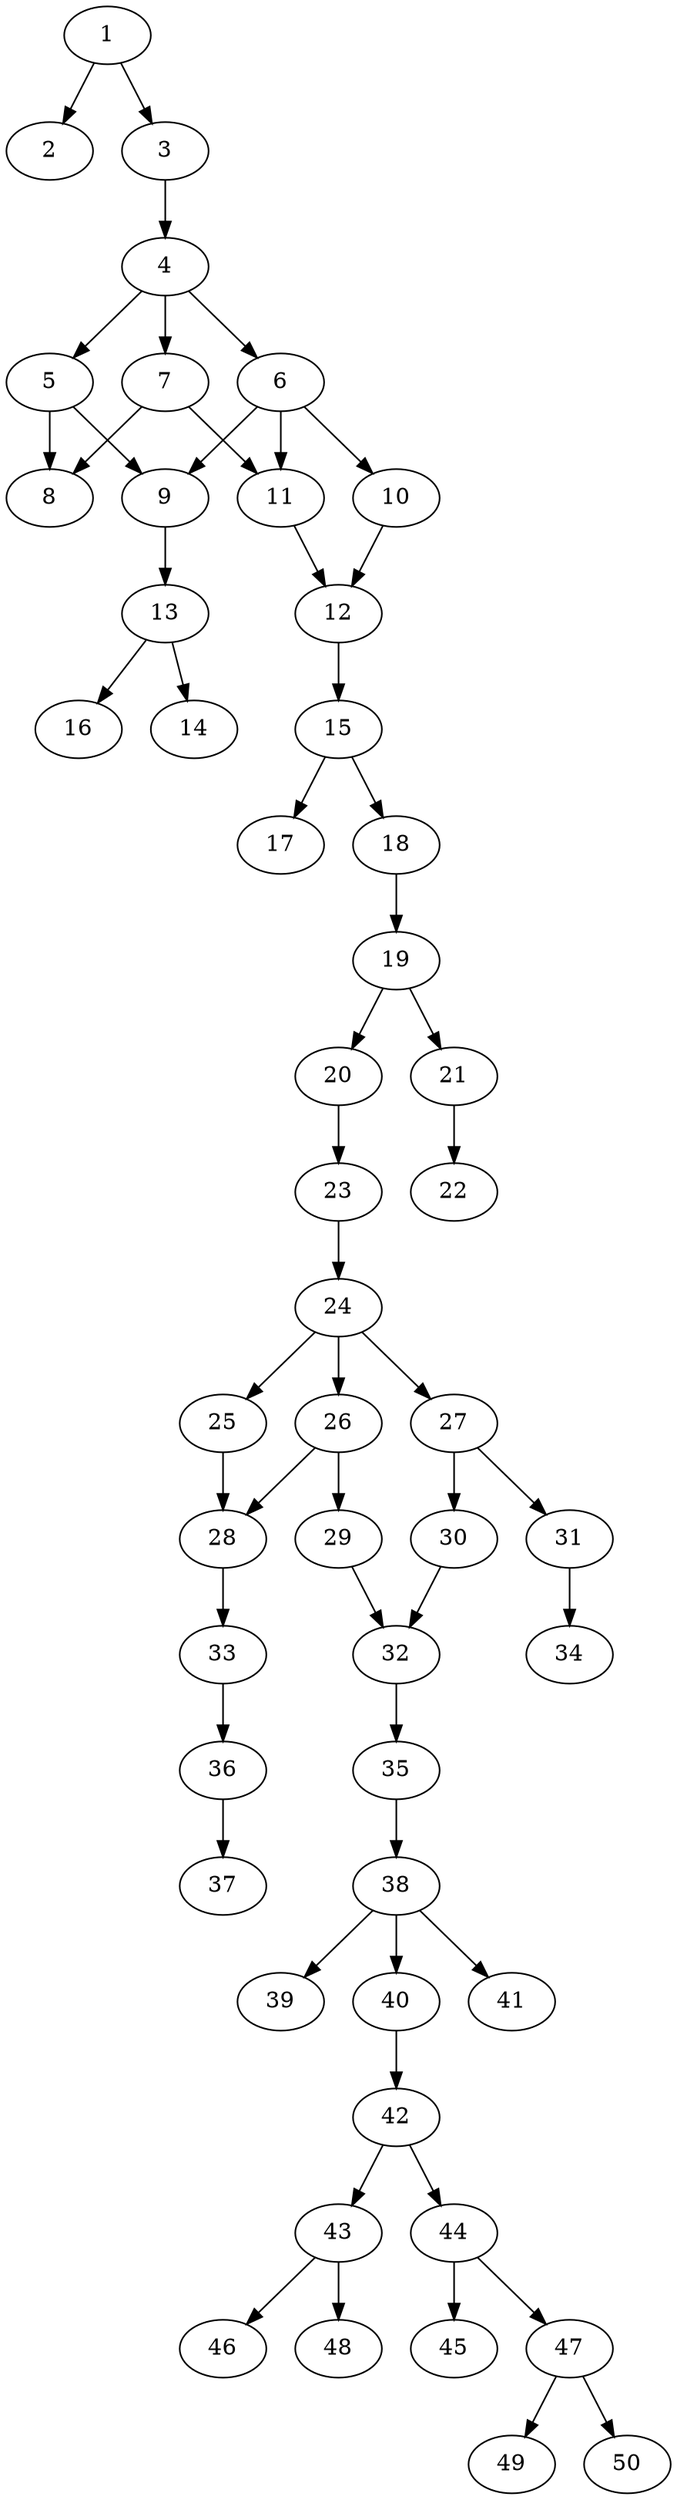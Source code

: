 // DAG automatically generated by daggen at Thu Oct  3 14:07:57 2019
// ./daggen --dot -n 50 --ccr 0.4 --fat 0.3 --regular 0.5 --density 0.5 --mindata 5242880 --maxdata 52428800 
digraph G {
  1 [size="96522240", alpha="0.12", expect_size="38608896"] 
  1 -> 2 [size ="38608896"]
  1 -> 3 [size ="38608896"]
  2 [size="77360640", alpha="0.13", expect_size="30944256"] 
  3 [size="78100480", alpha="0.08", expect_size="31240192"] 
  3 -> 4 [size ="31240192"]
  4 [size="85478400", alpha="0.09", expect_size="34191360"] 
  4 -> 5 [size ="34191360"]
  4 -> 6 [size ="34191360"]
  4 -> 7 [size ="34191360"]
  5 [size="59514880", alpha="0.16", expect_size="23805952"] 
  5 -> 8 [size ="23805952"]
  5 -> 9 [size ="23805952"]
  6 [size="19328000", alpha="0.18", expect_size="7731200"] 
  6 -> 9 [size ="7731200"]
  6 -> 10 [size ="7731200"]
  6 -> 11 [size ="7731200"]
  7 [size="54707200", alpha="0.19", expect_size="21882880"] 
  7 -> 8 [size ="21882880"]
  7 -> 11 [size ="21882880"]
  8 [size="30592000", alpha="0.15", expect_size="12236800"] 
  9 [size="77368320", alpha="0.07", expect_size="30947328"] 
  9 -> 13 [size ="30947328"]
  10 [size="93790720", alpha="0.07", expect_size="37516288"] 
  10 -> 12 [size ="37516288"]
  11 [size="71265280", alpha="0.01", expect_size="28506112"] 
  11 -> 12 [size ="28506112"]
  12 [size="22384640", alpha="0.00", expect_size="8953856"] 
  12 -> 15 [size ="8953856"]
  13 [size="97198080", alpha="0.09", expect_size="38879232"] 
  13 -> 14 [size ="38879232"]
  13 -> 16 [size ="38879232"]
  14 [size="26583040", alpha="0.02", expect_size="10633216"] 
  15 [size="80545280", alpha="0.12", expect_size="32218112"] 
  15 -> 17 [size ="32218112"]
  15 -> 18 [size ="32218112"]
  16 [size="59499520", alpha="0.10", expect_size="23799808"] 
  17 [size="50378240", alpha="0.12", expect_size="20151296"] 
  18 [size="42334720", alpha="0.13", expect_size="16933888"] 
  18 -> 19 [size ="16933888"]
  19 [size="128058880", alpha="0.03", expect_size="51223552"] 
  19 -> 20 [size ="51223552"]
  19 -> 21 [size ="51223552"]
  20 [size="52439040", alpha="0.20", expect_size="20975616"] 
  20 -> 23 [size ="20975616"]
  21 [size="93588480", alpha="0.11", expect_size="37435392"] 
  21 -> 22 [size ="37435392"]
  22 [size="96857600", alpha="0.13", expect_size="38743040"] 
  23 [size="99568640", alpha="0.07", expect_size="39827456"] 
  23 -> 24 [size ="39827456"]
  24 [size="37578240", alpha="0.12", expect_size="15031296"] 
  24 -> 25 [size ="15031296"]
  24 -> 26 [size ="15031296"]
  24 -> 27 [size ="15031296"]
  25 [size="49372160", alpha="0.05", expect_size="19748864"] 
  25 -> 28 [size ="19748864"]
  26 [size="120440320", alpha="0.20", expect_size="48176128"] 
  26 -> 28 [size ="48176128"]
  26 -> 29 [size ="48176128"]
  27 [size="60001280", alpha="0.01", expect_size="24000512"] 
  27 -> 30 [size ="24000512"]
  27 -> 31 [size ="24000512"]
  28 [size="129574400", alpha="0.06", expect_size="51829760"] 
  28 -> 33 [size ="51829760"]
  29 [size="90662400", alpha="0.01", expect_size="36264960"] 
  29 -> 32 [size ="36264960"]
  30 [size="107284480", alpha="0.10", expect_size="42913792"] 
  30 -> 32 [size ="42913792"]
  31 [size="107043840", alpha="0.09", expect_size="42817536"] 
  31 -> 34 [size ="42817536"]
  32 [size="55388160", alpha="0.09", expect_size="22155264"] 
  32 -> 35 [size ="22155264"]
  33 [size="16573440", alpha="0.04", expect_size="6629376"] 
  33 -> 36 [size ="6629376"]
  34 [size="55598080", alpha="0.01", expect_size="22239232"] 
  35 [size="126863360", alpha="0.09", expect_size="50745344"] 
  35 -> 38 [size ="50745344"]
  36 [size="40852480", alpha="0.05", expect_size="16340992"] 
  36 -> 37 [size ="16340992"]
  37 [size="39715840", alpha="0.08", expect_size="15886336"] 
  38 [size="47091200", alpha="0.16", expect_size="18836480"] 
  38 -> 39 [size ="18836480"]
  38 -> 40 [size ="18836480"]
  38 -> 41 [size ="18836480"]
  39 [size="80463360", alpha="0.03", expect_size="32185344"] 
  40 [size="86131200", alpha="0.16", expect_size="34452480"] 
  40 -> 42 [size ="34452480"]
  41 [size="26813440", alpha="0.04", expect_size="10725376"] 
  42 [size="78638080", alpha="0.05", expect_size="31455232"] 
  42 -> 43 [size ="31455232"]
  42 -> 44 [size ="31455232"]
  43 [size="14950400", alpha="0.01", expect_size="5980160"] 
  43 -> 46 [size ="5980160"]
  43 -> 48 [size ="5980160"]
  44 [size="37808640", alpha="0.02", expect_size="15123456"] 
  44 -> 45 [size ="15123456"]
  44 -> 47 [size ="15123456"]
  45 [size="42726400", alpha="0.08", expect_size="17090560"] 
  46 [size="97139200", alpha="0.13", expect_size="38855680"] 
  47 [size="129477120", alpha="0.06", expect_size="51790848"] 
  47 -> 49 [size ="51790848"]
  47 -> 50 [size ="51790848"]
  48 [size="59048960", alpha="0.18", expect_size="23619584"] 
  49 [size="33047040", alpha="0.03", expect_size="13218816"] 
  50 [size="48455680", alpha="0.05", expect_size="19382272"] 
}
